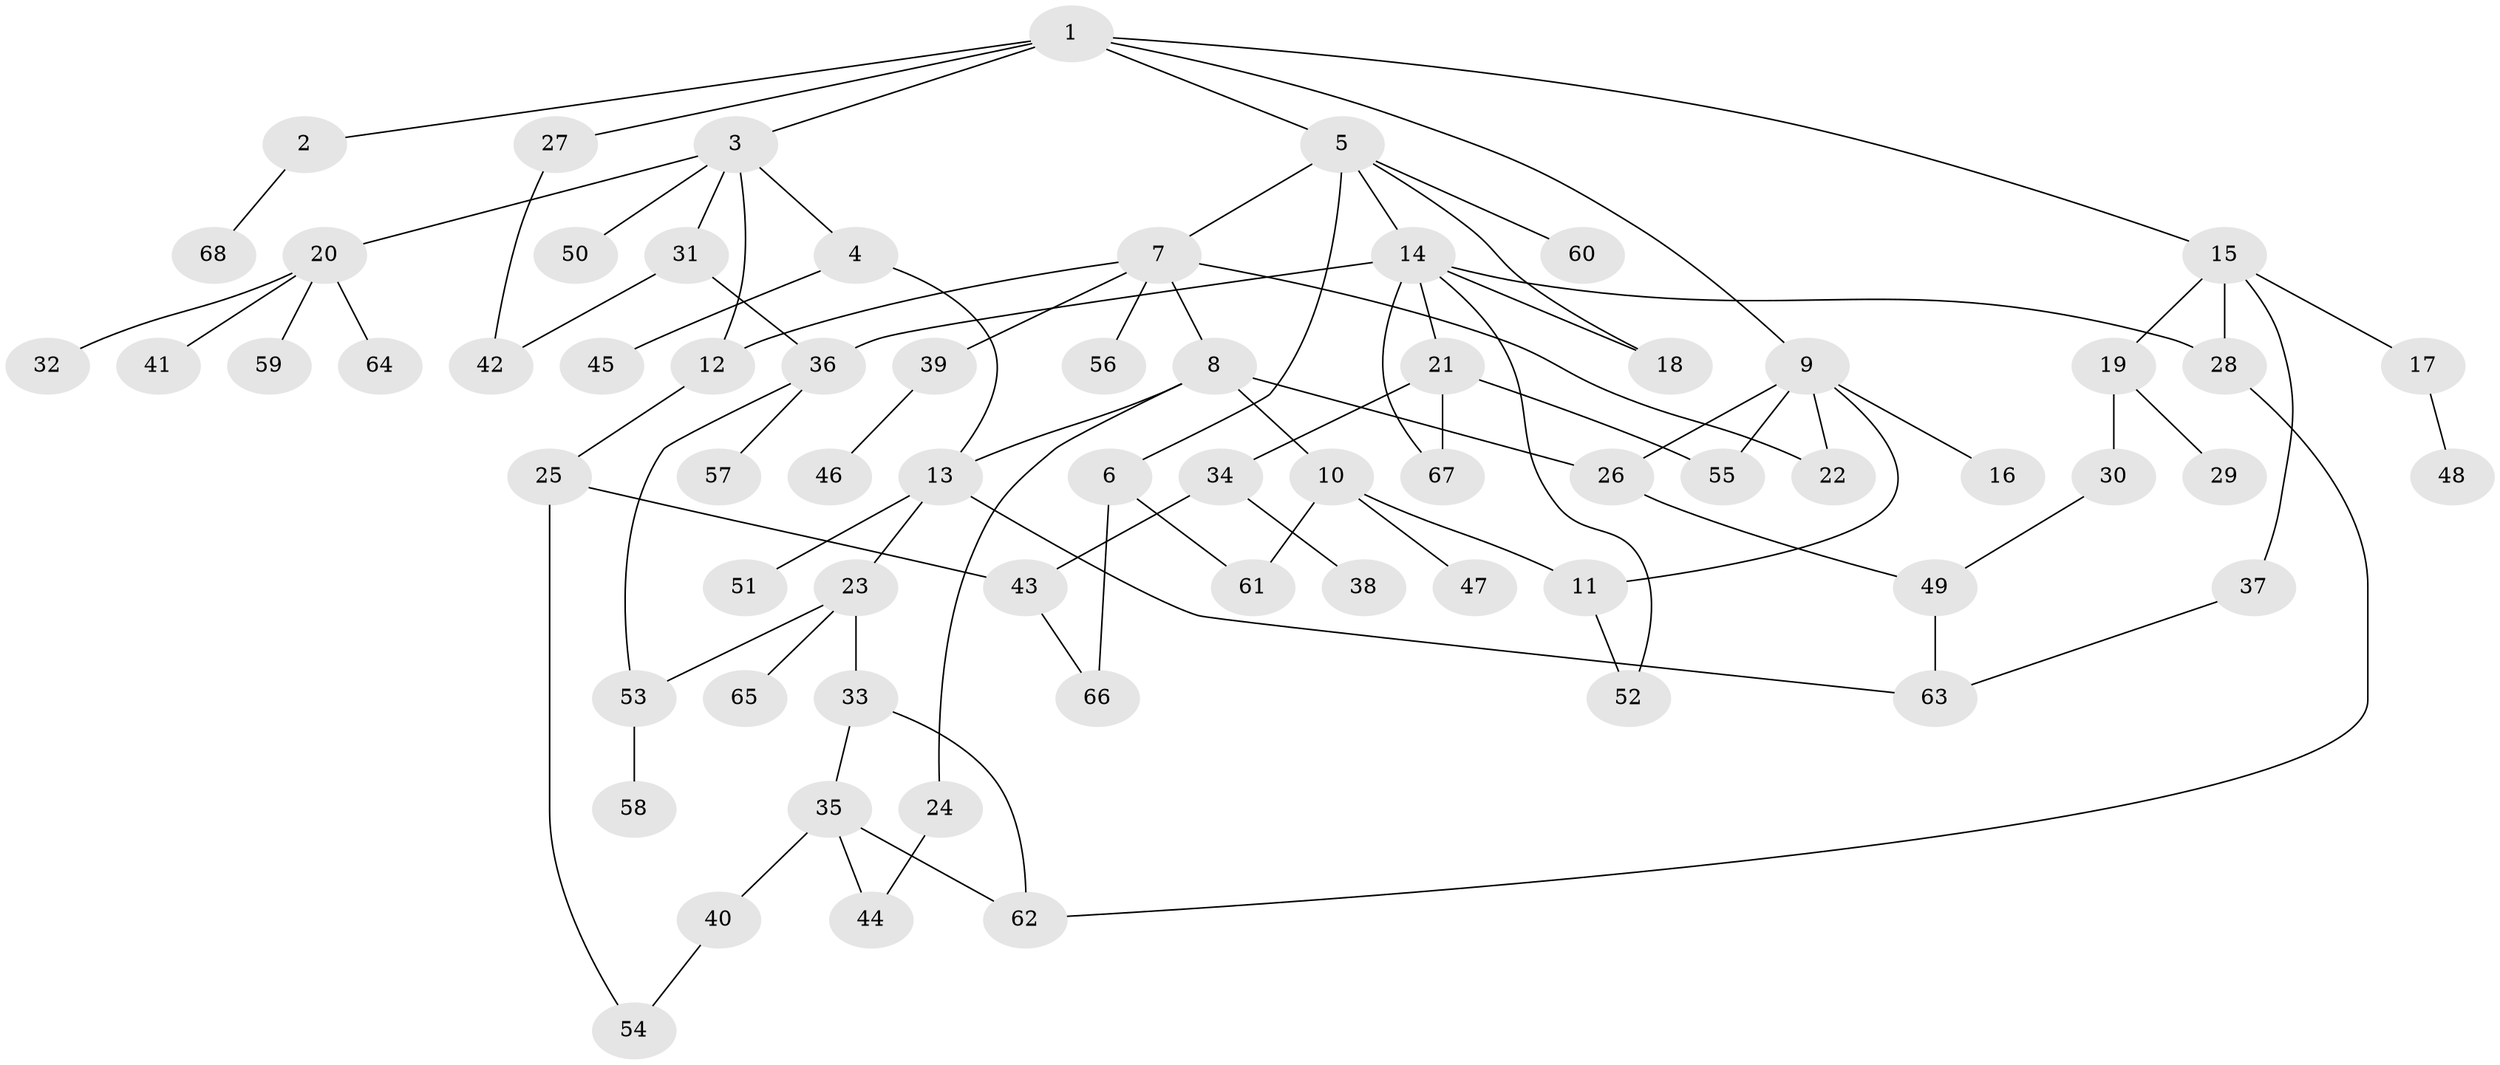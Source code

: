 // coarse degree distribution, {10: 0.029411764705882353, 1: 0.2647058823529412, 5: 0.20588235294117646, 2: 0.14705882352941177, 4: 0.11764705882352941, 3: 0.23529411764705882}
// Generated by graph-tools (version 1.1) at 2025/48/03/04/25 22:48:53]
// undirected, 68 vertices, 90 edges
graph export_dot {
  node [color=gray90,style=filled];
  1;
  2;
  3;
  4;
  5;
  6;
  7;
  8;
  9;
  10;
  11;
  12;
  13;
  14;
  15;
  16;
  17;
  18;
  19;
  20;
  21;
  22;
  23;
  24;
  25;
  26;
  27;
  28;
  29;
  30;
  31;
  32;
  33;
  34;
  35;
  36;
  37;
  38;
  39;
  40;
  41;
  42;
  43;
  44;
  45;
  46;
  47;
  48;
  49;
  50;
  51;
  52;
  53;
  54;
  55;
  56;
  57;
  58;
  59;
  60;
  61;
  62;
  63;
  64;
  65;
  66;
  67;
  68;
  1 -- 2;
  1 -- 3;
  1 -- 5;
  1 -- 9;
  1 -- 15;
  1 -- 27;
  2 -- 68;
  3 -- 4;
  3 -- 12;
  3 -- 20;
  3 -- 31;
  3 -- 50;
  4 -- 45;
  4 -- 13;
  5 -- 6;
  5 -- 7;
  5 -- 14;
  5 -- 60;
  5 -- 18;
  6 -- 66;
  6 -- 61;
  7 -- 8;
  7 -- 39;
  7 -- 56;
  7 -- 12;
  7 -- 22;
  8 -- 10;
  8 -- 13;
  8 -- 24;
  8 -- 26;
  9 -- 16;
  9 -- 22;
  9 -- 55;
  9 -- 26;
  9 -- 11;
  10 -- 11;
  10 -- 47;
  10 -- 61;
  11 -- 52;
  12 -- 25;
  13 -- 23;
  13 -- 51;
  13 -- 63;
  14 -- 18;
  14 -- 21;
  14 -- 36;
  14 -- 52;
  14 -- 28;
  14 -- 67;
  15 -- 17;
  15 -- 19;
  15 -- 28;
  15 -- 37;
  17 -- 48;
  19 -- 29;
  19 -- 30;
  20 -- 32;
  20 -- 41;
  20 -- 59;
  20 -- 64;
  21 -- 34;
  21 -- 67;
  21 -- 55;
  23 -- 33;
  23 -- 53;
  23 -- 65;
  24 -- 44;
  25 -- 54;
  25 -- 43;
  26 -- 49;
  27 -- 42;
  28 -- 62;
  30 -- 49;
  31 -- 36;
  31 -- 42;
  33 -- 35;
  33 -- 62;
  34 -- 38;
  34 -- 43;
  35 -- 40;
  35 -- 62;
  35 -- 44;
  36 -- 57;
  36 -- 53;
  37 -- 63;
  39 -- 46;
  40 -- 54;
  43 -- 66;
  49 -- 63;
  53 -- 58;
}
